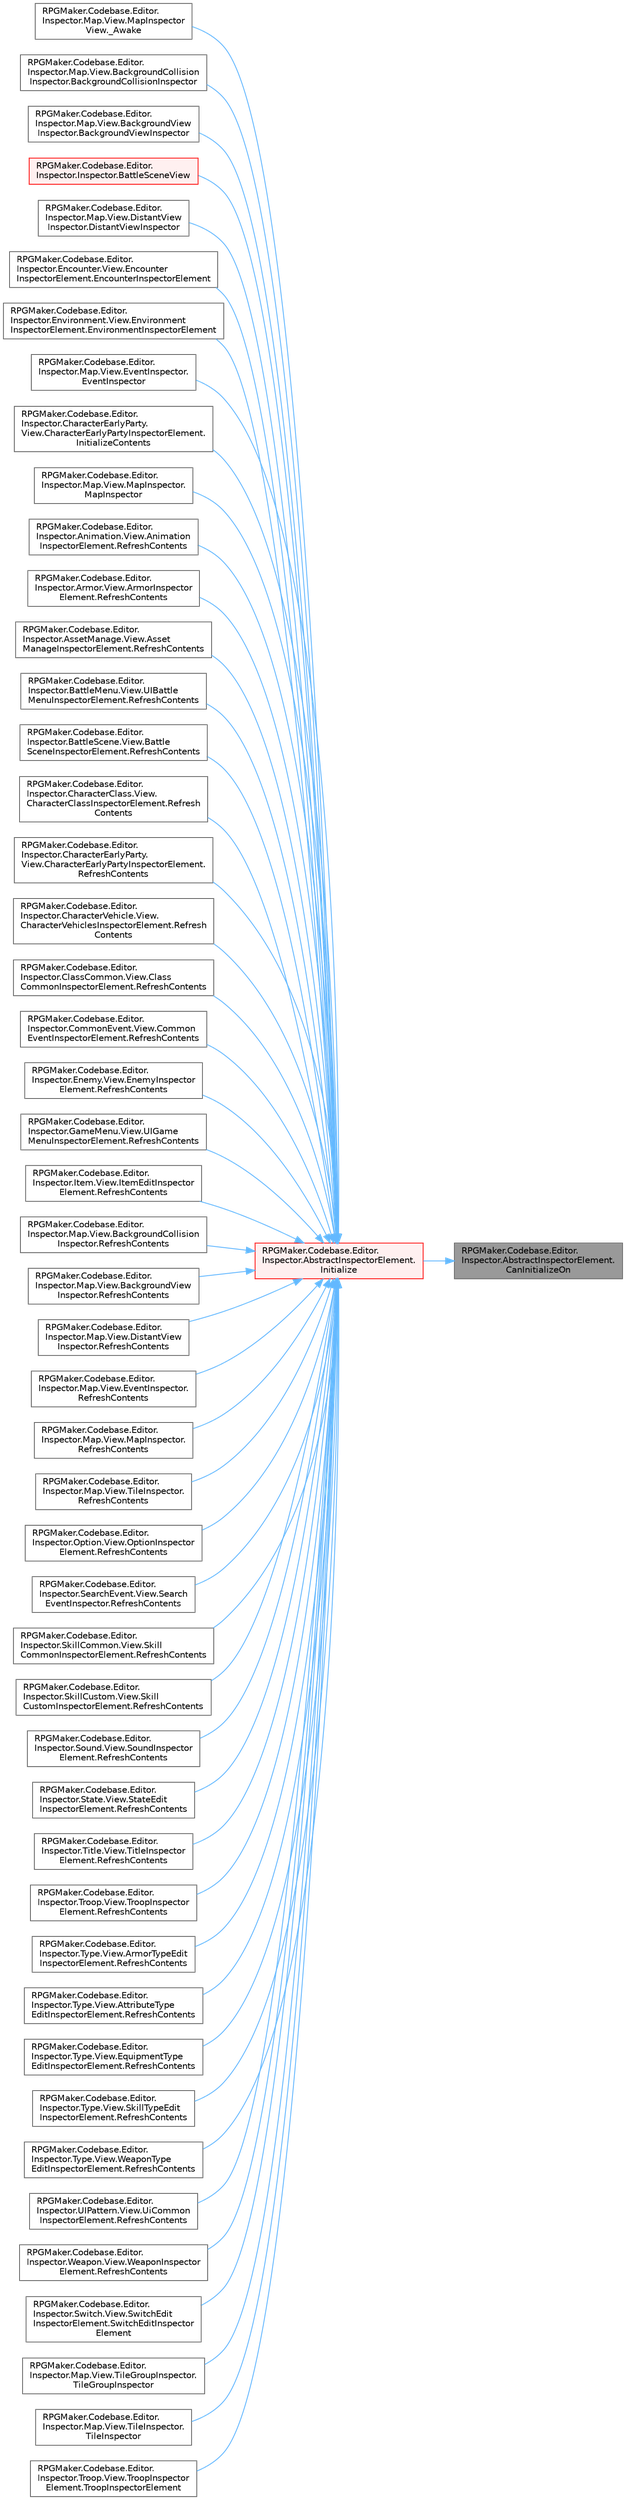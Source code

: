 digraph "RPGMaker.Codebase.Editor.Inspector.AbstractInspectorElement.CanInitializeOn"
{
 // LATEX_PDF_SIZE
  bgcolor="transparent";
  edge [fontname=Helvetica,fontsize=10,labelfontname=Helvetica,labelfontsize=10];
  node [fontname=Helvetica,fontsize=10,shape=box,height=0.2,width=0.4];
  rankdir="RL";
  Node1 [id="Node000001",label="RPGMaker.Codebase.Editor.\lInspector.AbstractInspectorElement.\lCanInitializeOn",height=0.2,width=0.4,color="gray40", fillcolor="grey60", style="filled", fontcolor="black",tooltip="😁 初期化を再度行えるようにする"];
  Node1 -> Node2 [id="edge1_Node000001_Node000002",dir="back",color="steelblue1",style="solid",tooltip=" "];
  Node2 [id="Node000002",label="RPGMaker.Codebase.Editor.\lInspector.AbstractInspectorElement.\lInitialize",height=0.2,width=0.4,color="red", fillcolor="#FFF0F0", style="filled",URL="$d5/d42/class_r_p_g_maker_1_1_codebase_1_1_editor_1_1_inspector_1_1_abstract_inspector_element.html#ab7b6a6207f70bbecd9e44be9b8b77c62",tooltip="😁 初期化処理"];
  Node2 -> Node3 [id="edge2_Node000002_Node000003",dir="back",color="steelblue1",style="solid",tooltip=" "];
  Node3 [id="Node000003",label="RPGMaker.Codebase.Editor.\lInspector.Map.View.MapInspector\lView._Awake",height=0.2,width=0.4,color="grey40", fillcolor="white", style="filled",URL="$d2/d9d/class_r_p_g_maker_1_1_codebase_1_1_editor_1_1_inspector_1_1_map_1_1_view_1_1_map_inspector_view.html#a311530af914fade4c0045bb46f68f26b",tooltip="😁 目覚め"];
  Node2 -> Node4 [id="edge3_Node000002_Node000004",dir="back",color="steelblue1",style="solid",tooltip=" "];
  Node4 [id="Node000004",label="RPGMaker.Codebase.Editor.\lInspector.Map.View.BackgroundCollision\lInspector.BackgroundCollisionInspector",height=0.2,width=0.4,color="grey40", fillcolor="white", style="filled",URL="$df/d41/class_r_p_g_maker_1_1_codebase_1_1_editor_1_1_inspector_1_1_map_1_1_view_1_1_background_collision_inspector.html#a8ae4014fb499592b63cb705f7fe7db8b",tooltip="😁 生成"];
  Node2 -> Node5 [id="edge4_Node000002_Node000005",dir="back",color="steelblue1",style="solid",tooltip=" "];
  Node5 [id="Node000005",label="RPGMaker.Codebase.Editor.\lInspector.Map.View.BackgroundView\lInspector.BackgroundViewInspector",height=0.2,width=0.4,color="grey40", fillcolor="white", style="filled",URL="$d8/d7d/class_r_p_g_maker_1_1_codebase_1_1_editor_1_1_inspector_1_1_map_1_1_view_1_1_background_view_inspector.html#ad9df91fb57f094dc09ccd3d88431de8c",tooltip=" "];
  Node2 -> Node6 [id="edge5_Node000002_Node000006",dir="back",color="steelblue1",style="solid",tooltip=" "];
  Node6 [id="Node000006",label="RPGMaker.Codebase.Editor.\lInspector.Inspector.BattleSceneView",height=0.2,width=0.4,color="red", fillcolor="#FFF0F0", style="filled",URL="$d4/da1/class_r_p_g_maker_1_1_codebase_1_1_editor_1_1_inspector_1_1_inspector.html#a9cd78dfdb945bfe89d338a3367b1fc7e",tooltip="😁 戦闘シーン・ビュー"];
  Node2 -> Node8 [id="edge6_Node000002_Node000008",dir="back",color="steelblue1",style="solid",tooltip=" "];
  Node8 [id="Node000008",label="RPGMaker.Codebase.Editor.\lInspector.Map.View.DistantView\lInspector.DistantViewInspector",height=0.2,width=0.4,color="grey40", fillcolor="white", style="filled",URL="$d9/d2f/class_r_p_g_maker_1_1_codebase_1_1_editor_1_1_inspector_1_1_map_1_1_view_1_1_distant_view_inspector.html#aa1d0aff70c44b88ebdbca6f0430b3d01",tooltip="😁 生成"];
  Node2 -> Node9 [id="edge7_Node000002_Node000009",dir="back",color="steelblue1",style="solid",tooltip=" "];
  Node9 [id="Node000009",label="RPGMaker.Codebase.Editor.\lInspector.Encounter.View.Encounter\lInspectorElement.EncounterInspectorElement",height=0.2,width=0.4,color="grey40", fillcolor="white", style="filled",URL="$db/dd6/class_r_p_g_maker_1_1_codebase_1_1_editor_1_1_inspector_1_1_encounter_1_1_view_1_1_encounter_inspector_element.html#a8c52b9db12b0fc00b5f7a7cb1b22751e",tooltip="😁 生成"];
  Node2 -> Node10 [id="edge8_Node000002_Node000010",dir="back",color="steelblue1",style="solid",tooltip=" "];
  Node10 [id="Node000010",label="RPGMaker.Codebase.Editor.\lInspector.Environment.View.Environment\lInspectorElement.EnvironmentInspectorElement",height=0.2,width=0.4,color="grey40", fillcolor="white", style="filled",URL="$d1/da8/class_r_p_g_maker_1_1_codebase_1_1_editor_1_1_inspector_1_1_environment_1_1_view_1_1_environment_inspector_element.html#ab7c13193c0b437dd15e5d74bf79ea4a3",tooltip="😁 生成"];
  Node2 -> Node11 [id="edge9_Node000002_Node000011",dir="back",color="steelblue1",style="solid",tooltip=" "];
  Node11 [id="Node000011",label="RPGMaker.Codebase.Editor.\lInspector.Map.View.EventInspector.\lEventInspector",height=0.2,width=0.4,color="grey40", fillcolor="white", style="filled",URL="$d1/d3b/class_r_p_g_maker_1_1_codebase_1_1_editor_1_1_inspector_1_1_map_1_1_view_1_1_event_inspector.html#ac31943e1298a3a06b25e9a1655b8671c",tooltip="😁 生成"];
  Node2 -> Node12 [id="edge10_Node000002_Node000012",dir="back",color="steelblue1",style="solid",tooltip=" "];
  Node12 [id="Node000012",label="RPGMaker.Codebase.Editor.\lInspector.CharacterEarlyParty.\lView.CharacterEarlyPartyInspectorElement.\lInitializeContents",height=0.2,width=0.4,color="grey40", fillcolor="white", style="filled",URL="$d0/d65/class_r_p_g_maker_1_1_codebase_1_1_editor_1_1_inspector_1_1_character_early_party_1_1_view_1_1_cc4fa2b01e67b27fe5048261c8a1cbfc8.html#aec125ef2bbbd321ded50582d527c1a44",tooltip="😁 初期化処理"];
  Node2 -> Node13 [id="edge11_Node000002_Node000013",dir="back",color="steelblue1",style="solid",tooltip=" "];
  Node13 [id="Node000013",label="RPGMaker.Codebase.Editor.\lInspector.Map.View.MapInspector.\lMapInspector",height=0.2,width=0.4,color="grey40", fillcolor="white", style="filled",URL="$d0/d30/class_r_p_g_maker_1_1_codebase_1_1_editor_1_1_inspector_1_1_map_1_1_view_1_1_map_inspector.html#a66f42d57dbef081115298df55e17bb20",tooltip="😁 生成"];
  Node2 -> Node14 [id="edge12_Node000002_Node000014",dir="back",color="steelblue1",style="solid",tooltip=" "];
  Node14 [id="Node000014",label="RPGMaker.Codebase.Editor.\lInspector.Animation.View.Animation\lInspectorElement.RefreshContents",height=0.2,width=0.4,color="grey40", fillcolor="white", style="filled",URL="$db/d84/class_r_p_g_maker_1_1_codebase_1_1_editor_1_1_inspector_1_1_animation_1_1_view_1_1_animation_inspector_element.html#a3a35a8f07023c133d713db0c96d65cdd",tooltip="😁 データの更新"];
  Node2 -> Node15 [id="edge13_Node000002_Node000015",dir="back",color="steelblue1",style="solid",tooltip=" "];
  Node15 [id="Node000015",label="RPGMaker.Codebase.Editor.\lInspector.Armor.View.ArmorInspector\lElement.RefreshContents",height=0.2,width=0.4,color="grey40", fillcolor="white", style="filled",URL="$d2/d8f/class_r_p_g_maker_1_1_codebase_1_1_editor_1_1_inspector_1_1_armor_1_1_view_1_1_armor_inspector_element.html#ac6887560eebe48d7976fcc205fd3b1f0",tooltip="😁 データの更新"];
  Node2 -> Node16 [id="edge14_Node000002_Node000016",dir="back",color="steelblue1",style="solid",tooltip=" "];
  Node16 [id="Node000016",label="RPGMaker.Codebase.Editor.\lInspector.AssetManage.View.Asset\lManageInspectorElement.RefreshContents",height=0.2,width=0.4,color="grey40", fillcolor="white", style="filled",URL="$da/d9f/class_r_p_g_maker_1_1_codebase_1_1_editor_1_1_inspector_1_1_asset_manage_1_1_view_1_1_asset_manage_inspector_element.html#aa5774fba7483318fa9d2b62b41592303",tooltip="😁 中身再更新"];
  Node2 -> Node17 [id="edge15_Node000002_Node000017",dir="back",color="steelblue1",style="solid",tooltip=" "];
  Node17 [id="Node000017",label="RPGMaker.Codebase.Editor.\lInspector.BattleMenu.View.UIBattle\lMenuInspectorElement.RefreshContents",height=0.2,width=0.4,color="grey40", fillcolor="white", style="filled",URL="$dc/d51/class_r_p_g_maker_1_1_codebase_1_1_editor_1_1_inspector_1_1_battle_menu_1_1_view_1_1_u_i_battle_menu_inspector_element.html#a034073a0d825d40ef26ed99e54cd3423",tooltip="😁 中身再更新"];
  Node2 -> Node18 [id="edge16_Node000002_Node000018",dir="back",color="steelblue1",style="solid",tooltip=" "];
  Node18 [id="Node000018",label="RPGMaker.Codebase.Editor.\lInspector.BattleScene.View.Battle\lSceneInspectorElement.RefreshContents",height=0.2,width=0.4,color="grey40", fillcolor="white", style="filled",URL="$d8/d9b/class_r_p_g_maker_1_1_codebase_1_1_editor_1_1_inspector_1_1_battle_scene_1_1_view_1_1_battle_scene_inspector_element.html#a407ad7cf43a843d8a62b7bf99d8f05ac",tooltip="😁 中身再更新"];
  Node2 -> Node19 [id="edge17_Node000002_Node000019",dir="back",color="steelblue1",style="solid",tooltip=" "];
  Node19 [id="Node000019",label="RPGMaker.Codebase.Editor.\lInspector.CharacterClass.View.\lCharacterClassInspectorElement.Refresh\lContents",height=0.2,width=0.4,color="grey40", fillcolor="white", style="filled",URL="$d5/d11/class_r_p_g_maker_1_1_codebase_1_1_editor_1_1_inspector_1_1_character_class_1_1_view_1_1_character_class_inspector_element.html#a786f191c874fac9b11c8e985e4db8d92",tooltip="😁 更新処理"];
  Node2 -> Node20 [id="edge18_Node000002_Node000020",dir="back",color="steelblue1",style="solid",tooltip=" "];
  Node20 [id="Node000020",label="RPGMaker.Codebase.Editor.\lInspector.CharacterEarlyParty.\lView.CharacterEarlyPartyInspectorElement.\lRefreshContents",height=0.2,width=0.4,color="grey40", fillcolor="white", style="filled",URL="$d0/d65/class_r_p_g_maker_1_1_codebase_1_1_editor_1_1_inspector_1_1_character_early_party_1_1_view_1_1_cc4fa2b01e67b27fe5048261c8a1cbfc8.html#a1c0371c41391e1e220b5a60f0fe5d3b7",tooltip="😁 中身再更新"];
  Node2 -> Node21 [id="edge19_Node000002_Node000021",dir="back",color="steelblue1",style="solid",tooltip=" "];
  Node21 [id="Node000021",label="RPGMaker.Codebase.Editor.\lInspector.CharacterVehicle.View.\lCharacterVehiclesInspectorElement.Refresh\lContents",height=0.2,width=0.4,color="grey40", fillcolor="white", style="filled",URL="$df/d53/class_r_p_g_maker_1_1_codebase_1_1_editor_1_1_inspector_1_1_character_vehicle_1_1_view_1_1_character_vehicles_inspector_element.html#aaf08e499572124ad4d21ba1e7d1e6feb",tooltip="😁 中身再更新"];
  Node2 -> Node22 [id="edge20_Node000002_Node000022",dir="back",color="steelblue1",style="solid",tooltip=" "];
  Node22 [id="Node000022",label="RPGMaker.Codebase.Editor.\lInspector.ClassCommon.View.Class\lCommonInspectorElement.RefreshContents",height=0.2,width=0.4,color="grey40", fillcolor="white", style="filled",URL="$d0/db0/class_r_p_g_maker_1_1_codebase_1_1_editor_1_1_inspector_1_1_class_common_1_1_view_1_1_class_common_inspector_element.html#a8c194f59d70578977869a983f637a7da",tooltip="😁 中身再更新"];
  Node2 -> Node23 [id="edge21_Node000002_Node000023",dir="back",color="steelblue1",style="solid",tooltip=" "];
  Node23 [id="Node000023",label="RPGMaker.Codebase.Editor.\lInspector.CommonEvent.View.Common\lEventInspectorElement.RefreshContents",height=0.2,width=0.4,color="grey40", fillcolor="white", style="filled",URL="$d7/df2/class_r_p_g_maker_1_1_codebase_1_1_editor_1_1_inspector_1_1_common_event_1_1_view_1_1_common_event_inspector_element.html#a270ce6b5d98548f097c94e6984f0e94c",tooltip="😁 中身再更新"];
  Node2 -> Node24 [id="edge22_Node000002_Node000024",dir="back",color="steelblue1",style="solid",tooltip=" "];
  Node24 [id="Node000024",label="RPGMaker.Codebase.Editor.\lInspector.Enemy.View.EnemyInspector\lElement.RefreshContents",height=0.2,width=0.4,color="grey40", fillcolor="white", style="filled",URL="$d3/d57/class_r_p_g_maker_1_1_codebase_1_1_editor_1_1_inspector_1_1_enemy_1_1_view_1_1_enemy_inspector_element.html#a1496254e60d5557e2e34f760bdaec23c",tooltip="😁 中身再更新"];
  Node2 -> Node25 [id="edge23_Node000002_Node000025",dir="back",color="steelblue1",style="solid",tooltip=" "];
  Node25 [id="Node000025",label="RPGMaker.Codebase.Editor.\lInspector.GameMenu.View.UIGame\lMenuInspectorElement.RefreshContents",height=0.2,width=0.4,color="grey40", fillcolor="white", style="filled",URL="$d3/ddf/class_r_p_g_maker_1_1_codebase_1_1_editor_1_1_inspector_1_1_game_menu_1_1_view_1_1_u_i_game_menu_inspector_element.html#a708cd83d451df464cc20a3fbb9b9cf00",tooltip="😁 中身再更新"];
  Node2 -> Node26 [id="edge24_Node000002_Node000026",dir="back",color="steelblue1",style="solid",tooltip=" "];
  Node26 [id="Node000026",label="RPGMaker.Codebase.Editor.\lInspector.Item.View.ItemEditInspector\lElement.RefreshContents",height=0.2,width=0.4,color="grey40", fillcolor="white", style="filled",URL="$d7/d2a/class_r_p_g_maker_1_1_codebase_1_1_editor_1_1_inspector_1_1_item_1_1_view_1_1_item_edit_inspector_element.html#a57a14de2834f1d8f639cd44ed7b086b8",tooltip="😁 中身再更新"];
  Node2 -> Node27 [id="edge25_Node000002_Node000027",dir="back",color="steelblue1",style="solid",tooltip=" "];
  Node27 [id="Node000027",label="RPGMaker.Codebase.Editor.\lInspector.Map.View.BackgroundCollision\lInspector.RefreshContents",height=0.2,width=0.4,color="grey40", fillcolor="white", style="filled",URL="$df/d41/class_r_p_g_maker_1_1_codebase_1_1_editor_1_1_inspector_1_1_map_1_1_view_1_1_background_collision_inspector.html#a35ef4fc98037d051d7933a9a79ad0fa7",tooltip="😁 中身生成"];
  Node2 -> Node28 [id="edge26_Node000002_Node000028",dir="back",color="steelblue1",style="solid",tooltip=" "];
  Node28 [id="Node000028",label="RPGMaker.Codebase.Editor.\lInspector.Map.View.BackgroundView\lInspector.RefreshContents",height=0.2,width=0.4,color="grey40", fillcolor="white", style="filled",URL="$d8/d7d/class_r_p_g_maker_1_1_codebase_1_1_editor_1_1_inspector_1_1_map_1_1_view_1_1_background_view_inspector.html#adc518df8fd5bdb39a115181380641a05",tooltip="😁 中身再更新"];
  Node2 -> Node29 [id="edge27_Node000002_Node000029",dir="back",color="steelblue1",style="solid",tooltip=" "];
  Node29 [id="Node000029",label="RPGMaker.Codebase.Editor.\lInspector.Map.View.DistantView\lInspector.RefreshContents",height=0.2,width=0.4,color="grey40", fillcolor="white", style="filled",URL="$d9/d2f/class_r_p_g_maker_1_1_codebase_1_1_editor_1_1_inspector_1_1_map_1_1_view_1_1_distant_view_inspector.html#af552a433cfe29603803353f248ad9201",tooltip="😁 定数再更新"];
  Node2 -> Node30 [id="edge28_Node000002_Node000030",dir="back",color="steelblue1",style="solid",tooltip=" "];
  Node30 [id="Node000030",label="RPGMaker.Codebase.Editor.\lInspector.Map.View.EventInspector.\lRefreshContents",height=0.2,width=0.4,color="grey40", fillcolor="white", style="filled",URL="$d1/d3b/class_r_p_g_maker_1_1_codebase_1_1_editor_1_1_inspector_1_1_map_1_1_view_1_1_event_inspector.html#ae29f7ffd486759c0cd120de67ff0da0b",tooltip="😁 中身再更新"];
  Node2 -> Node31 [id="edge29_Node000002_Node000031",dir="back",color="steelblue1",style="solid",tooltip=" "];
  Node31 [id="Node000031",label="RPGMaker.Codebase.Editor.\lInspector.Map.View.MapInspector.\lRefreshContents",height=0.2,width=0.4,color="grey40", fillcolor="white", style="filled",URL="$d0/d30/class_r_p_g_maker_1_1_codebase_1_1_editor_1_1_inspector_1_1_map_1_1_view_1_1_map_inspector.html#a356e5273d7796e704d88350b984de885",tooltip="😁 中身再更新"];
  Node2 -> Node32 [id="edge30_Node000002_Node000032",dir="back",color="steelblue1",style="solid",tooltip=" "];
  Node32 [id="Node000032",label="RPGMaker.Codebase.Editor.\lInspector.Map.View.TileInspector.\lRefreshContents",height=0.2,width=0.4,color="grey40", fillcolor="white", style="filled",URL="$d4/d9a/class_r_p_g_maker_1_1_codebase_1_1_editor_1_1_inspector_1_1_map_1_1_view_1_1_tile_inspector.html#af927edc7fe72daf8167d53baf56eba1a",tooltip="😁 中身再更新"];
  Node2 -> Node33 [id="edge31_Node000002_Node000033",dir="back",color="steelblue1",style="solid",tooltip=" "];
  Node33 [id="Node000033",label="RPGMaker.Codebase.Editor.\lInspector.Option.View.OptionInspector\lElement.RefreshContents",height=0.2,width=0.4,color="grey40", fillcolor="white", style="filled",URL="$d0/d9c/class_r_p_g_maker_1_1_codebase_1_1_editor_1_1_inspector_1_1_option_1_1_view_1_1_option_inspector_element.html#a5edd04f88ad43410263df9ef4153ff51",tooltip="😁 中身再更新"];
  Node2 -> Node34 [id="edge32_Node000002_Node000034",dir="back",color="steelblue1",style="solid",tooltip=" "];
  Node34 [id="Node000034",label="RPGMaker.Codebase.Editor.\lInspector.SearchEvent.View.Search\lEventInspector.RefreshContents",height=0.2,width=0.4,color="grey40", fillcolor="white", style="filled",URL="$d3/d3d/class_r_p_g_maker_1_1_codebase_1_1_editor_1_1_inspector_1_1_search_event_1_1_view_1_1_search_event_inspector.html#afbab320ca4931764c7ee273836c9f319",tooltip="😁 中身再更新"];
  Node2 -> Node35 [id="edge33_Node000002_Node000035",dir="back",color="steelblue1",style="solid",tooltip=" "];
  Node35 [id="Node000035",label="RPGMaker.Codebase.Editor.\lInspector.SkillCommon.View.Skill\lCommonInspectorElement.RefreshContents",height=0.2,width=0.4,color="grey40", fillcolor="white", style="filled",URL="$d7/d4b/class_r_p_g_maker_1_1_codebase_1_1_editor_1_1_inspector_1_1_skill_common_1_1_view_1_1_skill_common_inspector_element.html#a7f60caac87c90d651c1844dd3e0c50eb",tooltip="😁 中身再更新"];
  Node2 -> Node36 [id="edge34_Node000002_Node000036",dir="back",color="steelblue1",style="solid",tooltip=" "];
  Node36 [id="Node000036",label="RPGMaker.Codebase.Editor.\lInspector.SkillCustom.View.Skill\lCustomInspectorElement.RefreshContents",height=0.2,width=0.4,color="grey40", fillcolor="white", style="filled",URL="$dc/d02/class_r_p_g_maker_1_1_codebase_1_1_editor_1_1_inspector_1_1_skill_custom_1_1_view_1_1_skill_custom_inspector_element.html#adc47e3b2f79954d661298ba0a6d99e2f",tooltip="😁 中身再更新"];
  Node2 -> Node37 [id="edge35_Node000002_Node000037",dir="back",color="steelblue1",style="solid",tooltip=" "];
  Node37 [id="Node000037",label="RPGMaker.Codebase.Editor.\lInspector.Sound.View.SoundInspector\lElement.RefreshContents",height=0.2,width=0.4,color="grey40", fillcolor="white", style="filled",URL="$d3/dcd/class_r_p_g_maker_1_1_codebase_1_1_editor_1_1_inspector_1_1_sound_1_1_view_1_1_sound_inspector_element.html#a7f280035ac9b04eaac239c25b8c392b7",tooltip="😁 中身再更新"];
  Node2 -> Node38 [id="edge36_Node000002_Node000038",dir="back",color="steelblue1",style="solid",tooltip=" "];
  Node38 [id="Node000038",label="RPGMaker.Codebase.Editor.\lInspector.State.View.StateEdit\lInspectorElement.RefreshContents",height=0.2,width=0.4,color="grey40", fillcolor="white", style="filled",URL="$d4/d97/class_r_p_g_maker_1_1_codebase_1_1_editor_1_1_inspector_1_1_state_1_1_view_1_1_state_edit_inspector_element.html#a71bddc182fae50f7b29f55b1ddbb992b",tooltip="😁 中身再更新"];
  Node2 -> Node39 [id="edge37_Node000002_Node000039",dir="back",color="steelblue1",style="solid",tooltip=" "];
  Node39 [id="Node000039",label="RPGMaker.Codebase.Editor.\lInspector.Title.View.TitleInspector\lElement.RefreshContents",height=0.2,width=0.4,color="grey40", fillcolor="white", style="filled",URL="$de/d02/class_r_p_g_maker_1_1_codebase_1_1_editor_1_1_inspector_1_1_title_1_1_view_1_1_title_inspector_element.html#aad394b72183c615eb160e675fc9a1702",tooltip="😁 中身再更新"];
  Node2 -> Node40 [id="edge38_Node000002_Node000040",dir="back",color="steelblue1",style="solid",tooltip=" "];
  Node40 [id="Node000040",label="RPGMaker.Codebase.Editor.\lInspector.Troop.View.TroopInspector\lElement.RefreshContents",height=0.2,width=0.4,color="grey40", fillcolor="white", style="filled",URL="$d8/d90/class_r_p_g_maker_1_1_codebase_1_1_editor_1_1_inspector_1_1_troop_1_1_view_1_1_troop_inspector_element.html#affac53936754d7fa6fbac100363bc5fb",tooltip="😁 中身再更新"];
  Node2 -> Node41 [id="edge39_Node000002_Node000041",dir="back",color="steelblue1",style="solid",tooltip=" "];
  Node41 [id="Node000041",label="RPGMaker.Codebase.Editor.\lInspector.Type.View.ArmorTypeEdit\lInspectorElement.RefreshContents",height=0.2,width=0.4,color="grey40", fillcolor="white", style="filled",URL="$db/dc2/class_r_p_g_maker_1_1_codebase_1_1_editor_1_1_inspector_1_1_type_1_1_view_1_1_armor_type_edit_inspector_element.html#ae7076da5b2c3f2c1ee426d2608782efd",tooltip="😁 データの更新"];
  Node2 -> Node42 [id="edge40_Node000002_Node000042",dir="back",color="steelblue1",style="solid",tooltip=" "];
  Node42 [id="Node000042",label="RPGMaker.Codebase.Editor.\lInspector.Type.View.AttributeType\lEditInspectorElement.RefreshContents",height=0.2,width=0.4,color="grey40", fillcolor="white", style="filled",URL="$da/d29/class_r_p_g_maker_1_1_codebase_1_1_editor_1_1_inspector_1_1_type_1_1_view_1_1_attribute_type_edit_inspector_element.html#a4b15df4596a9928123719b3c3e4a6170",tooltip="😁 中身再更新"];
  Node2 -> Node43 [id="edge41_Node000002_Node000043",dir="back",color="steelblue1",style="solid",tooltip=" "];
  Node43 [id="Node000043",label="RPGMaker.Codebase.Editor.\lInspector.Type.View.EquipmentType\lEditInspectorElement.RefreshContents",height=0.2,width=0.4,color="grey40", fillcolor="white", style="filled",URL="$d4/dd1/class_r_p_g_maker_1_1_codebase_1_1_editor_1_1_inspector_1_1_type_1_1_view_1_1_equipment_type_edit_inspector_element.html#a318912b71b4efe35da4031b59cb5a03c",tooltip="😁 中身再更新"];
  Node2 -> Node44 [id="edge42_Node000002_Node000044",dir="back",color="steelblue1",style="solid",tooltip=" "];
  Node44 [id="Node000044",label="RPGMaker.Codebase.Editor.\lInspector.Type.View.SkillTypeEdit\lInspectorElement.RefreshContents",height=0.2,width=0.4,color="grey40", fillcolor="white", style="filled",URL="$d6/d24/class_r_p_g_maker_1_1_codebase_1_1_editor_1_1_inspector_1_1_type_1_1_view_1_1_skill_type_edit_inspector_element.html#ac5f911dab6a91ebd804d640eae774c4b",tooltip="😁 中身再更新"];
  Node2 -> Node45 [id="edge43_Node000002_Node000045",dir="back",color="steelblue1",style="solid",tooltip=" "];
  Node45 [id="Node000045",label="RPGMaker.Codebase.Editor.\lInspector.Type.View.WeaponType\lEditInspectorElement.RefreshContents",height=0.2,width=0.4,color="grey40", fillcolor="white", style="filled",URL="$d3/df4/class_r_p_g_maker_1_1_codebase_1_1_editor_1_1_inspector_1_1_type_1_1_view_1_1_weapon_type_edit_inspector_element.html#a68a84969ea9ea2fab80a9d78b5547229",tooltip="😁 中身再更新"];
  Node2 -> Node46 [id="edge44_Node000002_Node000046",dir="back",color="steelblue1",style="solid",tooltip=" "];
  Node46 [id="Node000046",label="RPGMaker.Codebase.Editor.\lInspector.UIPattern.View.UiCommon\lInspectorElement.RefreshContents",height=0.2,width=0.4,color="grey40", fillcolor="white", style="filled",URL="$dd/d5a/class_r_p_g_maker_1_1_codebase_1_1_editor_1_1_inspector_1_1_u_i_pattern_1_1_view_1_1_ui_common_inspector_element.html#ab44518d3f6b4bac54b269b46d691020f",tooltip="😁 中身再更新"];
  Node2 -> Node47 [id="edge45_Node000002_Node000047",dir="back",color="steelblue1",style="solid",tooltip=" "];
  Node47 [id="Node000047",label="RPGMaker.Codebase.Editor.\lInspector.Weapon.View.WeaponInspector\lElement.RefreshContents",height=0.2,width=0.4,color="grey40", fillcolor="white", style="filled",URL="$d9/dbc/class_r_p_g_maker_1_1_codebase_1_1_editor_1_1_inspector_1_1_weapon_1_1_view_1_1_weapon_inspector_element.html#af829232754cbf264297bb48c4724eef5",tooltip="😁 中身再更新"];
  Node2 -> Node48 [id="edge46_Node000002_Node000048",dir="back",color="steelblue1",style="solid",tooltip=" "];
  Node48 [id="Node000048",label="RPGMaker.Codebase.Editor.\lInspector.Switch.View.SwitchEdit\lInspectorElement.SwitchEditInspector\lElement",height=0.2,width=0.4,color="grey40", fillcolor="white", style="filled",URL="$d9/dd8/class_r_p_g_maker_1_1_codebase_1_1_editor_1_1_inspector_1_1_switch_1_1_view_1_1_switch_edit_inspector_element.html#a1dfe67d36f29d4c79f82c9ad4cb9a8ea",tooltip="😁 生成"];
  Node2 -> Node49 [id="edge47_Node000002_Node000049",dir="back",color="steelblue1",style="solid",tooltip=" "];
  Node49 [id="Node000049",label="RPGMaker.Codebase.Editor.\lInspector.Map.View.TileGroupInspector.\lTileGroupInspector",height=0.2,width=0.4,color="grey40", fillcolor="white", style="filled",URL="$d3/d91/class_r_p_g_maker_1_1_codebase_1_1_editor_1_1_inspector_1_1_map_1_1_view_1_1_tile_group_inspector.html#a2d0353f0afa6eb82d1f2f648441b1615",tooltip="😁 生成"];
  Node2 -> Node50 [id="edge48_Node000002_Node000050",dir="back",color="steelblue1",style="solid",tooltip=" "];
  Node50 [id="Node000050",label="RPGMaker.Codebase.Editor.\lInspector.Map.View.TileInspector.\lTileInspector",height=0.2,width=0.4,color="grey40", fillcolor="white", style="filled",URL="$d4/d9a/class_r_p_g_maker_1_1_codebase_1_1_editor_1_1_inspector_1_1_map_1_1_view_1_1_tile_inspector.html#adf69a1b5958da13b7289eae3c5f69451",tooltip="😁 生成"];
  Node2 -> Node51 [id="edge49_Node000002_Node000051",dir="back",color="steelblue1",style="solid",tooltip=" "];
  Node51 [id="Node000051",label="RPGMaker.Codebase.Editor.\lInspector.Troop.View.TroopInspector\lElement.TroopInspectorElement",height=0.2,width=0.4,color="grey40", fillcolor="white", style="filled",URL="$d8/d90/class_r_p_g_maker_1_1_codebase_1_1_editor_1_1_inspector_1_1_troop_1_1_view_1_1_troop_inspector_element.html#a6015e876a3cbac57f8ceb3e46e090bdf",tooltip="😁 生成"];
}
